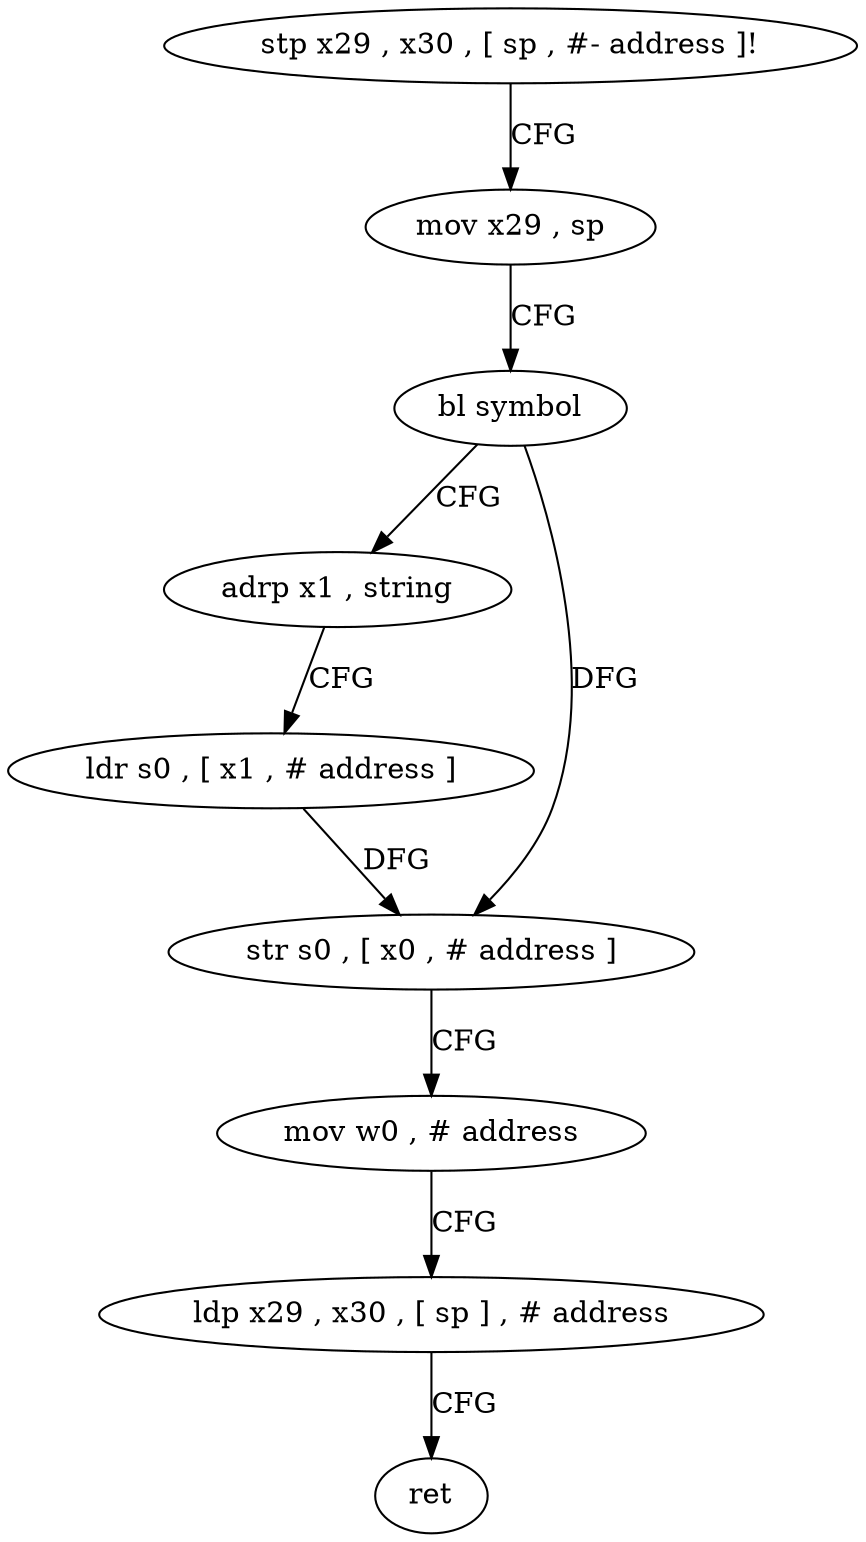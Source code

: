 digraph "func" {
"4244832" [label = "stp x29 , x30 , [ sp , #- address ]!" ]
"4244836" [label = "mov x29 , sp" ]
"4244840" [label = "bl symbol" ]
"4244844" [label = "adrp x1 , string" ]
"4244848" [label = "ldr s0 , [ x1 , # address ]" ]
"4244852" [label = "str s0 , [ x0 , # address ]" ]
"4244856" [label = "mov w0 , # address" ]
"4244860" [label = "ldp x29 , x30 , [ sp ] , # address" ]
"4244864" [label = "ret" ]
"4244832" -> "4244836" [ label = "CFG" ]
"4244836" -> "4244840" [ label = "CFG" ]
"4244840" -> "4244844" [ label = "CFG" ]
"4244840" -> "4244852" [ label = "DFG" ]
"4244844" -> "4244848" [ label = "CFG" ]
"4244848" -> "4244852" [ label = "DFG" ]
"4244852" -> "4244856" [ label = "CFG" ]
"4244856" -> "4244860" [ label = "CFG" ]
"4244860" -> "4244864" [ label = "CFG" ]
}
